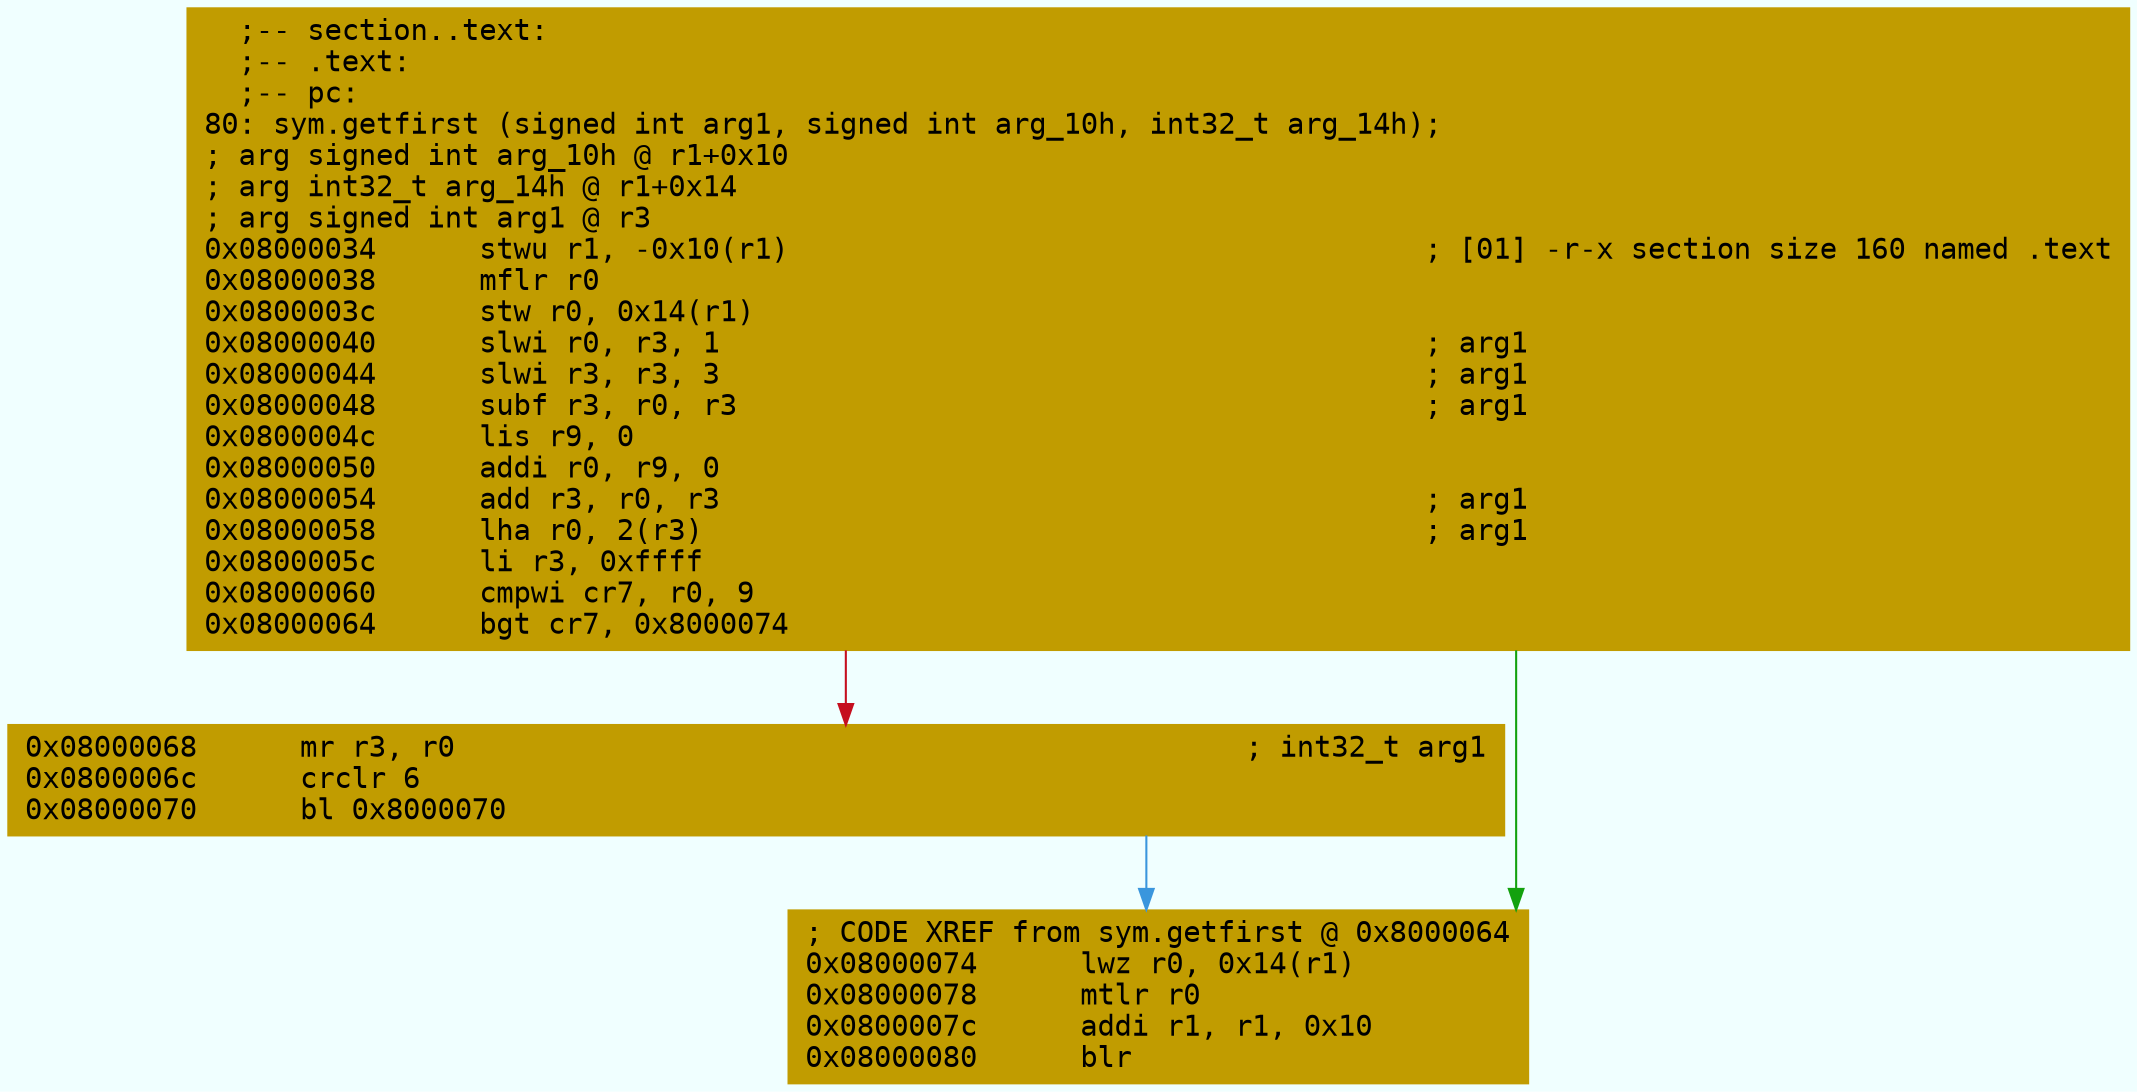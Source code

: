 digraph code {
	graph [bgcolor=azure fontsize=8 fontname="Courier" splines="ortho"];
	node [fillcolor=gray style=filled shape=box];
	edge [arrowhead="normal"];
	"0x08000034" [URL="sym.getfirst/0x08000034", fillcolor="#c19c00",color="#c19c00", fontname="Courier",label="  ;-- section..text:\l  ;-- .text:\l  ;-- pc:\l80: sym.getfirst (signed int arg1, signed int arg_10h, int32_t arg_14h);\l; arg signed int arg_10h @ r1+0x10\l; arg int32_t arg_14h @ r1+0x14\l; arg signed int arg1 @ r3\l0x08000034      stwu r1, -0x10(r1)                                     ; [01] -r-x section size 160 named .text\l0x08000038      mflr r0\l0x0800003c      stw r0, 0x14(r1)\l0x08000040      slwi r0, r3, 1                                         ; arg1\l0x08000044      slwi r3, r3, 3                                         ; arg1\l0x08000048      subf r3, r0, r3                                        ; arg1\l0x0800004c      lis r9, 0\l0x08000050      addi r0, r9, 0\l0x08000054      add r3, r0, r3                                         ; arg1\l0x08000058      lha r0, 2(r3)                                          ; arg1\l0x0800005c      li r3, 0xffff\l0x08000060      cmpwi cr7, r0, 9\l0x08000064      bgt cr7, 0x8000074\l"]
	"0x08000068" [URL="sym.getfirst/0x08000068", fillcolor="#c19c00",color="#c19c00", fontname="Courier",label="0x08000068      mr r3, r0                                              ; int32_t arg1\l0x0800006c      crclr 6\l0x08000070      bl 0x8000070\l"]
	"0x08000074" [URL="sym.getfirst/0x08000074", fillcolor="#c19c00",color="#c19c00", fontname="Courier",label="; CODE XREF from sym.getfirst @ 0x8000064\l0x08000074      lwz r0, 0x14(r1)\l0x08000078      mtlr r0\l0x0800007c      addi r1, r1, 0x10\l0x08000080      blr\l"]
        "0x08000034" -> "0x08000074" [color="#13a10e"];
        "0x08000034" -> "0x08000068" [color="#c50f1f"];
        "0x08000068" -> "0x08000074" [color="#3a96dd"];
}
